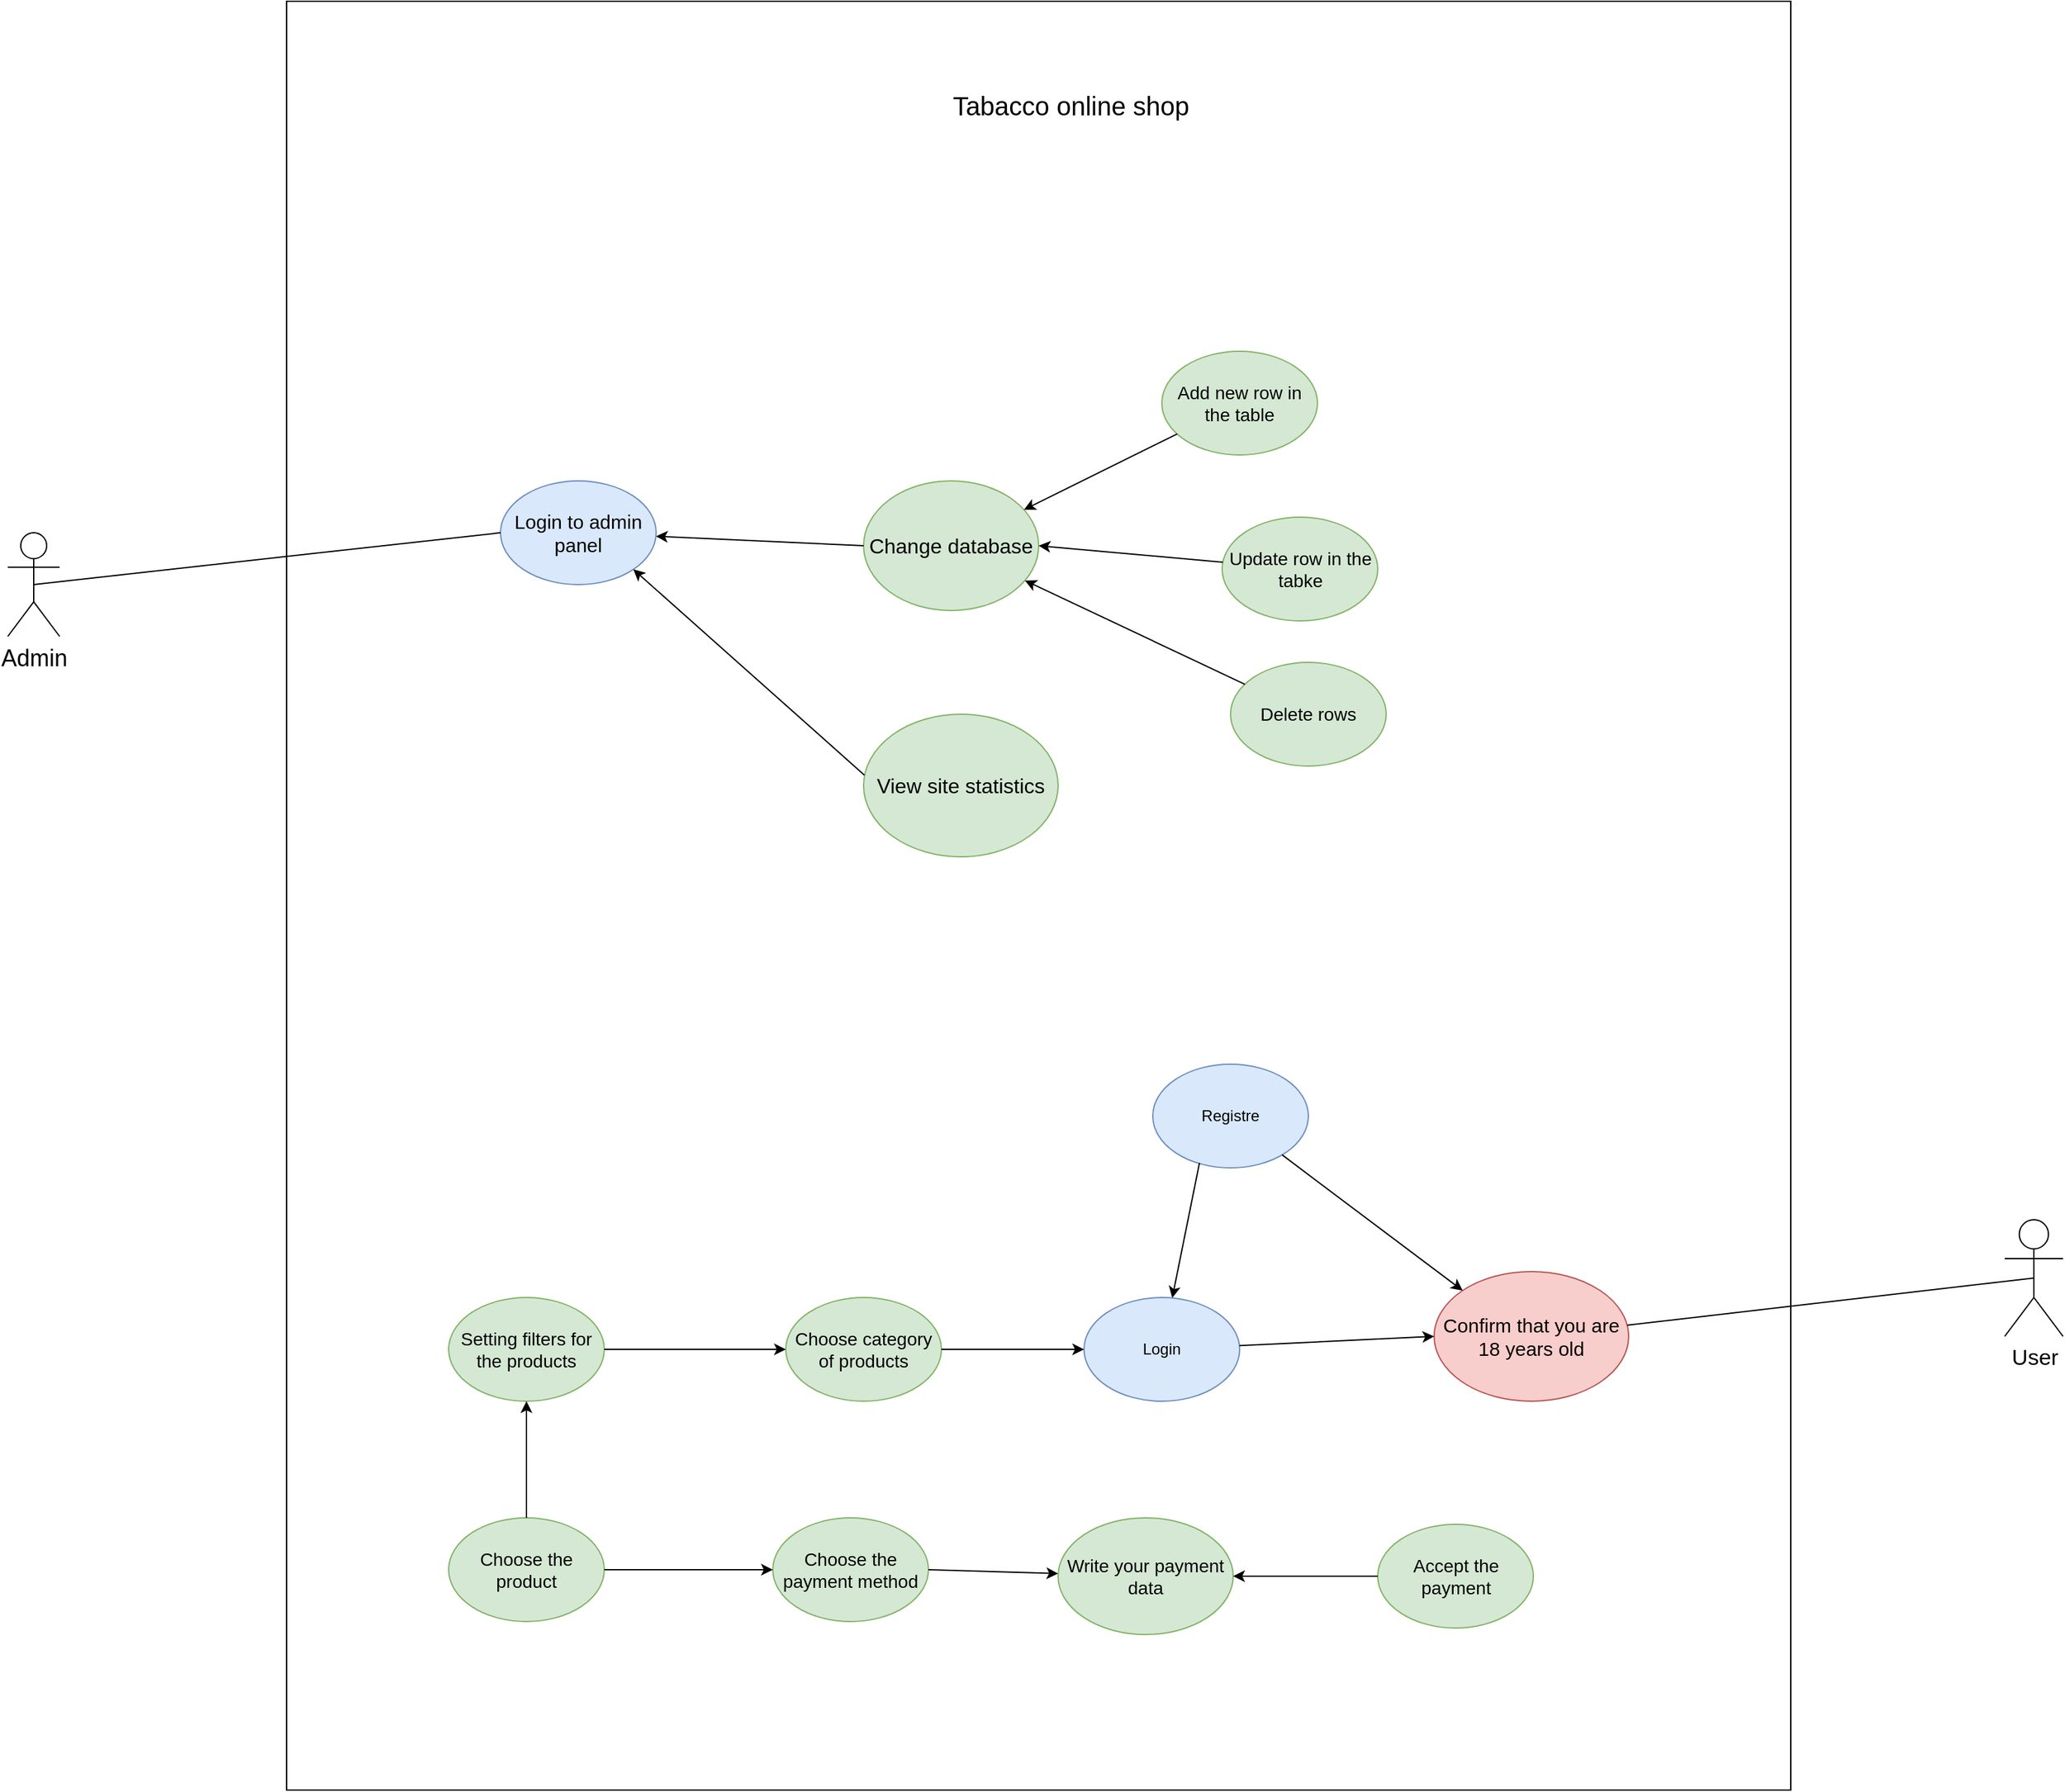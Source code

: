 <mxfile version="10.6.7" type="device"><diagram id="1Mw2Ywzv24JW8jPyO263" name="Page-1"><mxGraphModel dx="896" dy="535" grid="1" gridSize="10" guides="1" tooltips="1" connect="1" arrows="1" fold="1" page="1" pageScale="1" pageWidth="3300" pageHeight="4681" math="0" shadow="0"><root><mxCell id="0"/><mxCell id="1" parent="0"/><mxCell id="o2ODeYNm-K3j9dDUt5O--1" value="" style="rounded=0;whiteSpace=wrap;html=1;" vertex="1" parent="1"><mxGeometry x="525" y="180" width="1160" height="1380" as="geometry"/></mxCell><mxCell id="o2ODeYNm-K3j9dDUt5O--2" value="&lt;font style=&quot;font-size: 20px&quot;&gt;Tabacco online shop&lt;/font&gt;" style="text;html=1;strokeColor=none;fillColor=none;align=center;verticalAlign=middle;whiteSpace=wrap;rounded=0;" vertex="1" parent="1"><mxGeometry x="1020" y="240" width="220" height="40" as="geometry"/></mxCell><mxCell id="o2ODeYNm-K3j9dDUt5O--5" value="&lt;font style=&quot;font-size: 18px&quot;&gt;Admin&lt;/font&gt;" style="shape=umlActor;verticalLabelPosition=bottom;labelBackgroundColor=#ffffff;verticalAlign=top;html=1;outlineConnect=0;" vertex="1" parent="1"><mxGeometry x="310" y="590" width="40" height="80" as="geometry"/></mxCell><mxCell id="o2ODeYNm-K3j9dDUt5O--10" value="&lt;font style=&quot;font-size: 15px&quot;&gt;Login to admin panel&lt;/font&gt;" style="ellipse;whiteSpace=wrap;html=1;fillColor=#dae8fc;strokeColor=#6c8ebf;" vertex="1" parent="1"><mxGeometry x="690" y="550" width="120" height="80" as="geometry"/></mxCell><mxCell id="o2ODeYNm-K3j9dDUt5O--11" value="" style="endArrow=none;html=1;exitX=0.5;exitY=0.5;exitDx=0;exitDy=0;exitPerimeter=0;entryX=0;entryY=0.5;entryDx=0;entryDy=0;" edge="1" parent="1" source="o2ODeYNm-K3j9dDUt5O--5" target="o2ODeYNm-K3j9dDUt5O--10"><mxGeometry width="50" height="50" relative="1" as="geometry"><mxPoint x="570" y="630" as="sourcePoint"/><mxPoint x="620" y="580" as="targetPoint"/></mxGeometry></mxCell><mxCell id="o2ODeYNm-K3j9dDUt5O--12" value="&lt;font style=&quot;font-size: 16px&quot;&gt;Change database&lt;/font&gt;" style="ellipse;whiteSpace=wrap;html=1;fillColor=#d5e8d4;strokeColor=#82b366;" vertex="1" parent="1"><mxGeometry x="970" y="550" width="135" height="100" as="geometry"/></mxCell><mxCell id="o2ODeYNm-K3j9dDUt5O--13" value="" style="endArrow=classic;html=1;exitX=0;exitY=0.5;exitDx=0;exitDy=0;" edge="1" parent="1" source="o2ODeYNm-K3j9dDUt5O--12" target="o2ODeYNm-K3j9dDUt5O--10"><mxGeometry width="50" height="50" relative="1" as="geometry"><mxPoint x="850" y="540" as="sourcePoint"/><mxPoint x="900" y="490" as="targetPoint"/></mxGeometry></mxCell><mxCell id="o2ODeYNm-K3j9dDUt5O--14" value="&lt;font style=&quot;font-size: 14px&quot;&gt;Add new row in the table&lt;/font&gt;" style="ellipse;whiteSpace=wrap;html=1;fillColor=#d5e8d4;strokeColor=#82b366;" vertex="1" parent="1"><mxGeometry x="1200" y="450" width="120" height="80" as="geometry"/></mxCell><mxCell id="o2ODeYNm-K3j9dDUt5O--15" value="" style="endArrow=classic;html=1;" edge="1" parent="1" source="o2ODeYNm-K3j9dDUt5O--14" target="o2ODeYNm-K3j9dDUt5O--12"><mxGeometry width="50" height="50" relative="1" as="geometry"><mxPoint x="1160" y="540" as="sourcePoint"/><mxPoint x="1210" y="490" as="targetPoint"/></mxGeometry></mxCell><mxCell id="o2ODeYNm-K3j9dDUt5O--16" value="&lt;span style=&quot;font-size: 14px&quot;&gt;Update row in the tabke&lt;/span&gt;" style="ellipse;whiteSpace=wrap;html=1;fillColor=#d5e8d4;strokeColor=#82b366;" vertex="1" parent="1"><mxGeometry x="1246.5" y="578" width="120" height="80" as="geometry"/></mxCell><mxCell id="o2ODeYNm-K3j9dDUt5O--17" value="" style="endArrow=classic;html=1;entryX=1;entryY=0.5;entryDx=0;entryDy=0;" edge="1" parent="1" source="o2ODeYNm-K3j9dDUt5O--16" target="o2ODeYNm-K3j9dDUt5O--12"><mxGeometry width="50" height="50" relative="1" as="geometry"><mxPoint x="1206.5" y="668" as="sourcePoint"/><mxPoint x="1140.105" y="700.2" as="targetPoint"/></mxGeometry></mxCell><mxCell id="o2ODeYNm-K3j9dDUt5O--18" value="&lt;font style=&quot;font-size: 14px&quot;&gt;Delete rows&lt;/font&gt;" style="ellipse;whiteSpace=wrap;html=1;fillColor=#d5e8d4;strokeColor=#82b366;" vertex="1" parent="1"><mxGeometry x="1253" y="690" width="120" height="80" as="geometry"/></mxCell><mxCell id="o2ODeYNm-K3j9dDUt5O--19" value="" style="endArrow=classic;html=1;" edge="1" parent="1" source="o2ODeYNm-K3j9dDUt5O--18" target="o2ODeYNm-K3j9dDUt5O--12"><mxGeometry width="50" height="50" relative="1" as="geometry"><mxPoint x="1213" y="780" as="sourcePoint"/><mxPoint x="1146.605" y="812.2" as="targetPoint"/></mxGeometry></mxCell><mxCell id="o2ODeYNm-K3j9dDUt5O--20" value="&lt;font style=&quot;font-size: 16px&quot;&gt;View site statistics&lt;/font&gt;" style="ellipse;whiteSpace=wrap;html=1;fillColor=#d5e8d4;strokeColor=#82b366;" vertex="1" parent="1"><mxGeometry x="970" y="730" width="150" height="110" as="geometry"/></mxCell><mxCell id="o2ODeYNm-K3j9dDUt5O--21" value="" style="endArrow=classic;html=1;entryX=1;entryY=1;entryDx=0;entryDy=0;exitX=0.004;exitY=0.427;exitDx=0;exitDy=0;exitPerimeter=0;" edge="1" parent="1" source="o2ODeYNm-K3j9dDUt5O--20" target="o2ODeYNm-K3j9dDUt5O--10"><mxGeometry width="50" height="50" relative="1" as="geometry"><mxPoint x="770" y="790" as="sourcePoint"/><mxPoint x="820" y="740" as="targetPoint"/></mxGeometry></mxCell><mxCell id="o2ODeYNm-K3j9dDUt5O--24" value="&lt;font style=&quot;font-size: 17px&quot;&gt;User&lt;/font&gt;" style="shape=umlActor;verticalLabelPosition=bottom;labelBackgroundColor=#ffffff;verticalAlign=top;html=1;outlineConnect=0;" vertex="1" parent="1"><mxGeometry x="1850" y="1120" width="45" height="90" as="geometry"/></mxCell><mxCell id="o2ODeYNm-K3j9dDUt5O--25" value="Registre" style="ellipse;whiteSpace=wrap;html=1;fillColor=#dae8fc;strokeColor=#6c8ebf;" vertex="1" parent="1"><mxGeometry x="1193" y="1000" width="120" height="80" as="geometry"/></mxCell><mxCell id="o2ODeYNm-K3j9dDUt5O--26" value="Login" style="ellipse;whiteSpace=wrap;html=1;fillColor=#dae8fc;strokeColor=#6c8ebf;" vertex="1" parent="1"><mxGeometry x="1140" y="1180" width="120" height="80" as="geometry"/></mxCell><mxCell id="o2ODeYNm-K3j9dDUt5O--30" value="&lt;font style=&quot;font-size: 15px&quot;&gt;Confirm that you are 18 years old&lt;/font&gt;" style="ellipse;whiteSpace=wrap;html=1;fillColor=#f8cecc;strokeColor=#b85450;" vertex="1" parent="1"><mxGeometry x="1410" y="1160" width="150" height="100" as="geometry"/></mxCell><mxCell id="o2ODeYNm-K3j9dDUt5O--32" value="" style="endArrow=none;html=1;entryX=0.5;entryY=0.5;entryDx=0;entryDy=0;entryPerimeter=0;" edge="1" parent="1" source="o2ODeYNm-K3j9dDUt5O--30" target="o2ODeYNm-K3j9dDUt5O--24"><mxGeometry width="50" height="50" relative="1" as="geometry"><mxPoint x="1700" y="1240" as="sourcePoint"/><mxPoint x="1750" y="1190" as="targetPoint"/></mxGeometry></mxCell><mxCell id="o2ODeYNm-K3j9dDUt5O--33" value="" style="endArrow=classic;html=1;entryX=0;entryY=0.5;entryDx=0;entryDy=0;" edge="1" parent="1" source="o2ODeYNm-K3j9dDUt5O--26" target="o2ODeYNm-K3j9dDUt5O--30"><mxGeometry width="50" height="50" relative="1" as="geometry"><mxPoint x="1300" y="1270" as="sourcePoint"/><mxPoint x="1350" y="1220" as="targetPoint"/></mxGeometry></mxCell><mxCell id="o2ODeYNm-K3j9dDUt5O--34" value="" style="endArrow=classic;html=1;entryX=0;entryY=0;entryDx=0;entryDy=0;" edge="1" parent="1" source="o2ODeYNm-K3j9dDUt5O--25" target="o2ODeYNm-K3j9dDUt5O--30"><mxGeometry width="50" height="50" relative="1" as="geometry"><mxPoint x="1390" y="1100" as="sourcePoint"/><mxPoint x="1440" y="1050" as="targetPoint"/></mxGeometry></mxCell><mxCell id="o2ODeYNm-K3j9dDUt5O--35" value="" style="endArrow=classic;html=1;exitX=0.3;exitY=0.953;exitDx=0;exitDy=0;exitPerimeter=0;" edge="1" parent="1" source="o2ODeYNm-K3j9dDUt5O--25" target="o2ODeYNm-K3j9dDUt5O--26"><mxGeometry width="50" height="50" relative="1" as="geometry"><mxPoint x="1020" y="1160" as="sourcePoint"/><mxPoint x="1070" y="1110" as="targetPoint"/></mxGeometry></mxCell><mxCell id="o2ODeYNm-K3j9dDUt5O--36" value="&lt;font style=&quot;font-size: 14px&quot;&gt;Choose category of products&lt;/font&gt;" style="ellipse;whiteSpace=wrap;html=1;fillColor=#d5e8d4;strokeColor=#82b366;" vertex="1" parent="1"><mxGeometry x="910" y="1180" width="120" height="80" as="geometry"/></mxCell><mxCell id="o2ODeYNm-K3j9dDUt5O--37" value="" style="endArrow=classic;html=1;exitX=1;exitY=0.5;exitDx=0;exitDy=0;" edge="1" parent="1" source="o2ODeYNm-K3j9dDUt5O--36" target="o2ODeYNm-K3j9dDUt5O--26"><mxGeometry width="50" height="50" relative="1" as="geometry"><mxPoint x="1100" y="1150" as="sourcePoint"/><mxPoint x="1150" y="1100" as="targetPoint"/></mxGeometry></mxCell><mxCell id="o2ODeYNm-K3j9dDUt5O--38" value="&lt;font style=&quot;font-size: 14px&quot;&gt;Setting filters for the products&lt;/font&gt;" style="ellipse;whiteSpace=wrap;html=1;fillColor=#d5e8d4;strokeColor=#82b366;" vertex="1" parent="1"><mxGeometry x="650" y="1180" width="120" height="80" as="geometry"/></mxCell><mxCell id="o2ODeYNm-K3j9dDUt5O--39" value="" style="endArrow=classic;html=1;" edge="1" parent="1" source="o2ODeYNm-K3j9dDUt5O--38" target="o2ODeYNm-K3j9dDUt5O--36"><mxGeometry width="50" height="50" relative="1" as="geometry"><mxPoint x="1050" y="1320" as="sourcePoint"/><mxPoint x="1100" y="1270" as="targetPoint"/></mxGeometry></mxCell><mxCell id="o2ODeYNm-K3j9dDUt5O--40" value="&lt;font style=&quot;font-size: 14px&quot;&gt;Choose the product&lt;/font&gt;" style="ellipse;whiteSpace=wrap;html=1;fillColor=#d5e8d4;strokeColor=#82b366;" vertex="1" parent="1"><mxGeometry x="650" y="1350" width="120" height="80" as="geometry"/></mxCell><mxCell id="o2ODeYNm-K3j9dDUt5O--41" value="" style="endArrow=classic;html=1;entryX=0.5;entryY=1;entryDx=0;entryDy=0;" edge="1" parent="1" source="o2ODeYNm-K3j9dDUt5O--40" target="o2ODeYNm-K3j9dDUt5O--38"><mxGeometry width="50" height="50" relative="1" as="geometry"><mxPoint x="1120" y="1470" as="sourcePoint"/><mxPoint x="1170" y="1420" as="targetPoint"/></mxGeometry></mxCell><mxCell id="o2ODeYNm-K3j9dDUt5O--42" value="&lt;font style=&quot;font-size: 14px&quot;&gt;Choose the payment method&lt;/font&gt;" style="ellipse;whiteSpace=wrap;html=1;fillColor=#d5e8d4;strokeColor=#82b366;" vertex="1" parent="1"><mxGeometry x="900" y="1350" width="120" height="80" as="geometry"/></mxCell><mxCell id="o2ODeYNm-K3j9dDUt5O--43" value="" style="endArrow=classic;html=1;exitX=1;exitY=0.5;exitDx=0;exitDy=0;entryX=0;entryY=0.5;entryDx=0;entryDy=0;" edge="1" parent="1" source="o2ODeYNm-K3j9dDUt5O--40" target="o2ODeYNm-K3j9dDUt5O--42"><mxGeometry width="50" height="50" relative="1" as="geometry"><mxPoint x="860" y="1500" as="sourcePoint"/><mxPoint x="910" y="1450" as="targetPoint"/></mxGeometry></mxCell><mxCell id="o2ODeYNm-K3j9dDUt5O--44" value="&lt;font style=&quot;font-size: 14px&quot;&gt;Write your payment data&lt;/font&gt;" style="ellipse;whiteSpace=wrap;html=1;fillColor=#d5e8d4;strokeColor=#82b366;" vertex="1" parent="1"><mxGeometry x="1120" y="1350" width="135" height="90" as="geometry"/></mxCell><mxCell id="o2ODeYNm-K3j9dDUt5O--45" value="" style="endArrow=classic;html=1;exitX=1;exitY=0.5;exitDx=0;exitDy=0;" edge="1" parent="1" source="o2ODeYNm-K3j9dDUt5O--42" target="o2ODeYNm-K3j9dDUt5O--44"><mxGeometry width="50" height="50" relative="1" as="geometry"><mxPoint x="1070" y="1480" as="sourcePoint"/><mxPoint x="1120" y="1430" as="targetPoint"/></mxGeometry></mxCell><mxCell id="o2ODeYNm-K3j9dDUt5O--46" value="&lt;font style=&quot;font-size: 14px&quot;&gt;Accept the payment&lt;/font&gt;" style="ellipse;whiteSpace=wrap;html=1;fillColor=#d5e8d4;strokeColor=#82b366;" vertex="1" parent="1"><mxGeometry x="1366.5" y="1355" width="120" height="80" as="geometry"/></mxCell><mxCell id="o2ODeYNm-K3j9dDUt5O--47" value="" style="endArrow=classic;html=1;entryX=1;entryY=0.5;entryDx=0;entryDy=0;exitX=0;exitY=0.5;exitDx=0;exitDy=0;" edge="1" parent="1" source="o2ODeYNm-K3j9dDUt5O--46" target="o2ODeYNm-K3j9dDUt5O--44"><mxGeometry width="50" height="50" relative="1" as="geometry"><mxPoint x="1270" y="1490" as="sourcePoint"/><mxPoint x="1320" y="1440" as="targetPoint"/></mxGeometry></mxCell></root></mxGraphModel></diagram></mxfile>